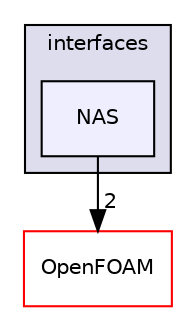 digraph "src/triSurface/triSurface/interfaces/NAS" {
  bgcolor=transparent;
  compound=true
  node [ fontsize="10", fontname="Helvetica"];
  edge [ labelfontsize="10", labelfontname="Helvetica"];
  subgraph clusterdir_09361cf56c32d5394d8654f03a55f311 {
    graph [ bgcolor="#ddddee", pencolor="black", label="interfaces" fontname="Helvetica", fontsize="10", URL="dir_09361cf56c32d5394d8654f03a55f311.html"]
  dir_e3c8bbe796aa9d2a7fbf58c3994e05d2 [shape=box, label="NAS", style="filled", fillcolor="#eeeeff", pencolor="black", URL="dir_e3c8bbe796aa9d2a7fbf58c3994e05d2.html"];
  }
  dir_c5473ff19b20e6ec4dfe5c310b3778a8 [shape=box label="OpenFOAM" color="red" URL="dir_c5473ff19b20e6ec4dfe5c310b3778a8.html"];
  dir_e3c8bbe796aa9d2a7fbf58c3994e05d2->dir_c5473ff19b20e6ec4dfe5c310b3778a8 [headlabel="2", labeldistance=1.5 headhref="dir_002981_001887.html"];
}
